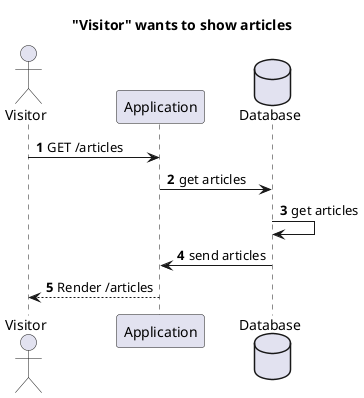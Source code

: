 @startuml
autonumber
title       "Visitor" wants to show articles
actor       "Visitor"
participant Application
database    Database

"Visitor" -> Application: GET /articles
Application -> Database: get articles
Database -> Database: get articles
Database -> Application: send articles
"Visitor" <-- Application: Render /articles
@enduml
